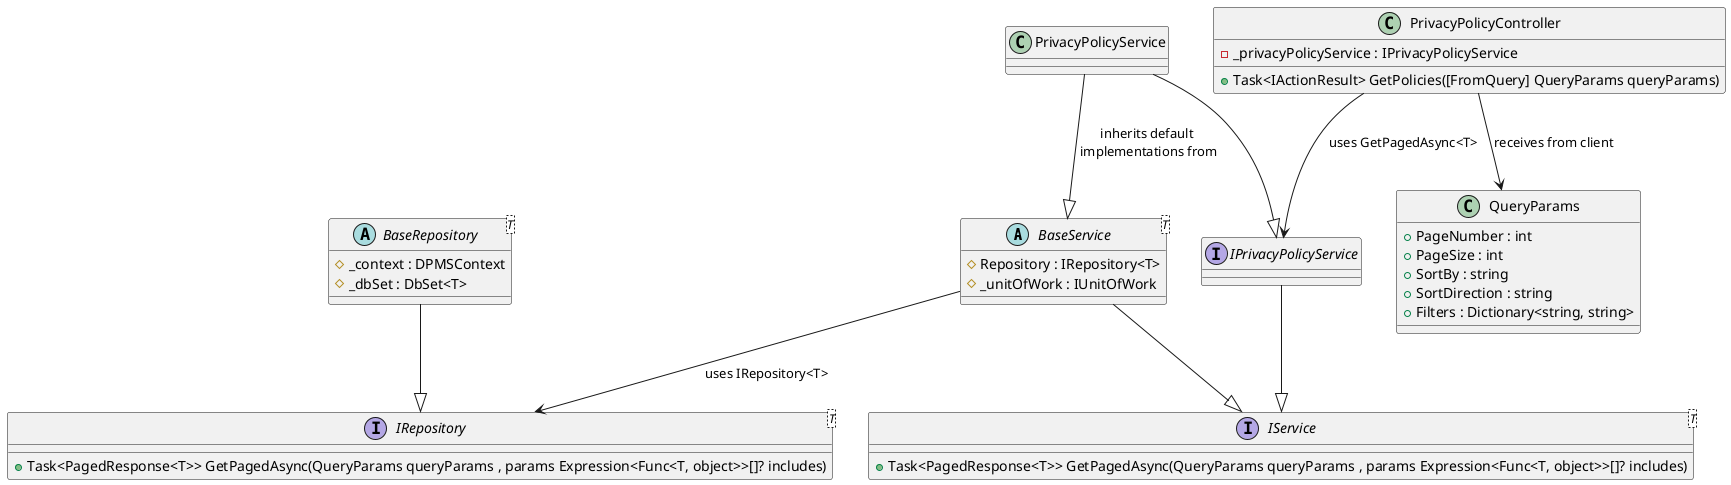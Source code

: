 @startuml

abstract class BaseService<T> {
    #Repository : IRepository<T>
    #_unitOfWork : IUnitOfWork
}

abstract class BaseRepository<T> {
    #_context : DPMSContext
    #_dbSet : DbSet<T>
}

interface IRepository<T> {
    +Task<PagedResponse<T>> GetPagedAsync(QueryParams queryParams , params Expression<Func<T, object>>[]? includes)
}

BaseRepository --|> IRepository

BaseService --|> IService
BaseService --> IRepository : uses IRepository<T>

class PrivacyPolicyController {
    -_privacyPolicyService : IPrivacyPolicyService

    +Task<IActionResult> GetPolicies([FromQuery] QueryParams queryParams)
}

class QueryParams {
    +PageNumber : int
    +PageSize : int
    +SortBy : string
    +SortDirection : string
    +Filters : Dictionary<string, string>
}

class PrivacyPolicyService {
}

interface IPrivacyPolicyService {
}

interface IService<T> {
    +Task<PagedResponse<T>> GetPagedAsync(QueryParams queryParams , params Expression<Func<T, object>>[]? includes)
}

IPrivacyPolicyService --|> IService
PrivacyPolicyService --|> IPrivacyPolicyService
PrivacyPolicyService --|> BaseService : inherits default \nimplementations from
PrivacyPolicyController --> IPrivacyPolicyService : uses GetPagedAsync<T>
PrivacyPolicyController --> QueryParams : receives from client

@enduml